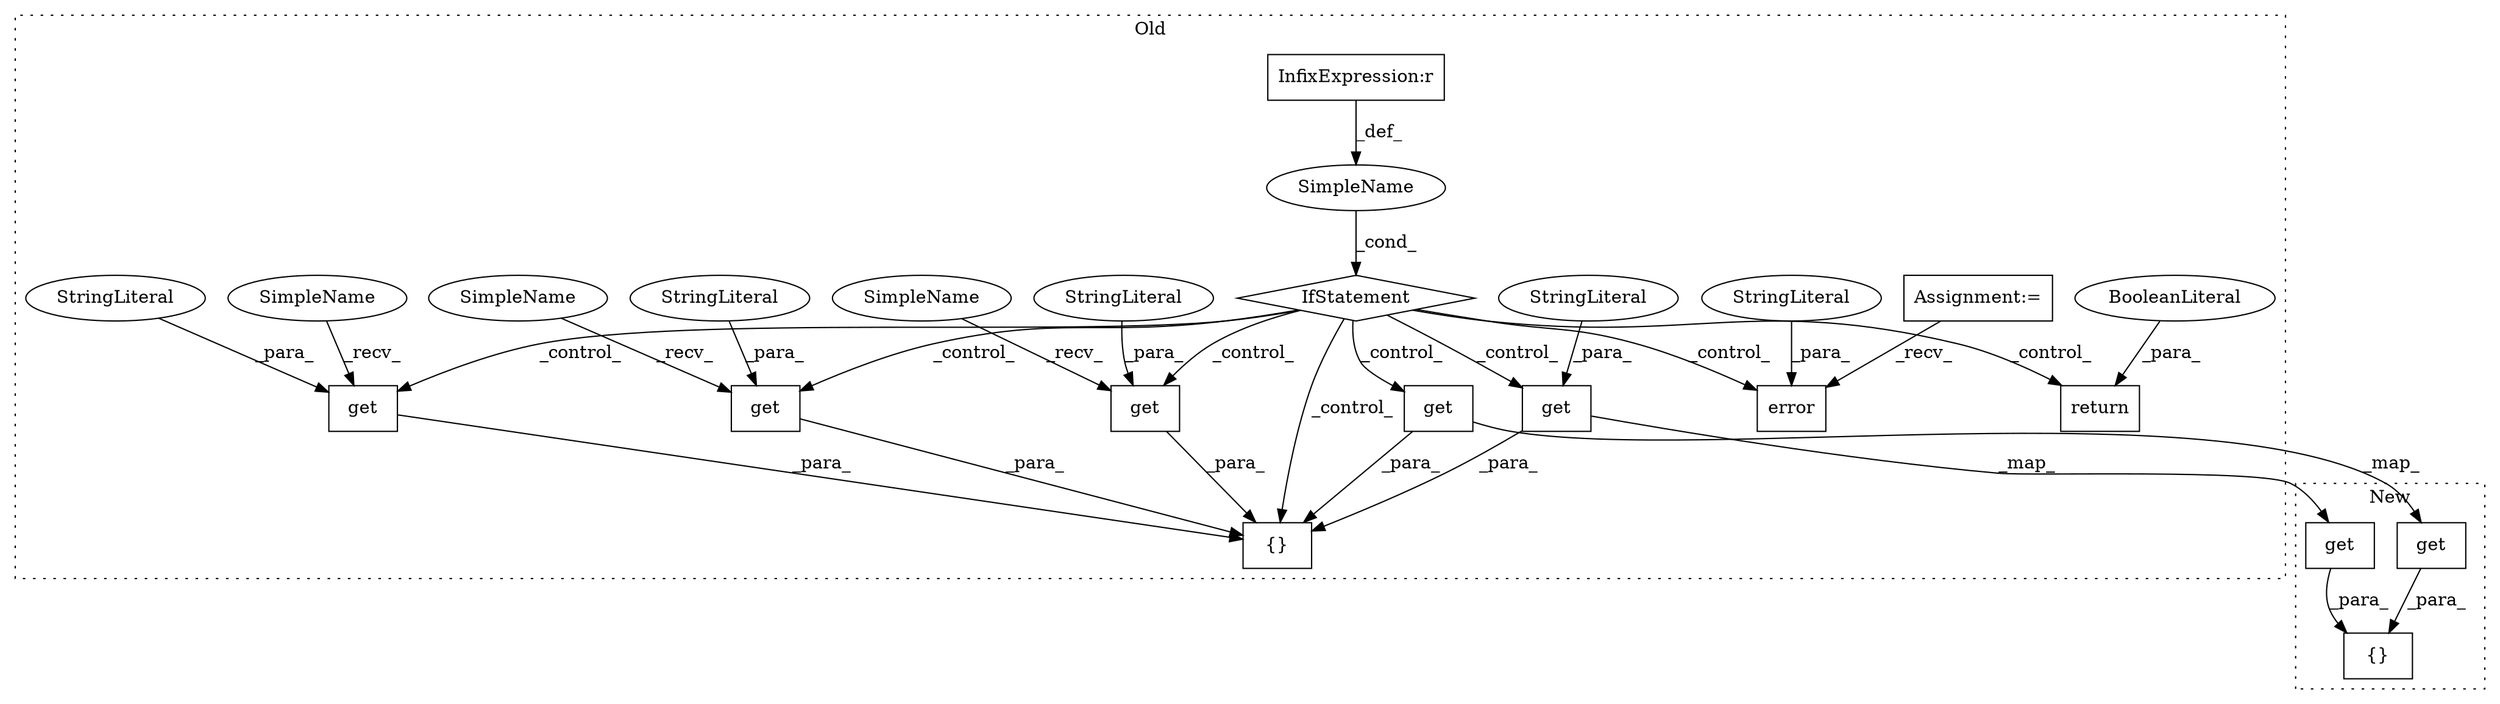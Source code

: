 digraph G {
subgraph cluster0 {
1 [label="error" a="32" s="735,783" l="6,1" shape="box"];
3 [label="StringLiteral" a="45" s="741" l="42" shape="ellipse"];
4 [label="IfStatement" a="25" s="678,717" l="4,2" shape="diamond"];
5 [label="SimpleName" a="42" s="" l="" shape="ellipse"];
6 [label="return" a="41" s="792" l="7" shape="box"];
7 [label="BooleanLiteral" a="9" s="799" l="5" shape="ellipse"];
8 [label="InfixExpression:r" a="27" s="709" l="4" shape="box"];
9 [label="{}" a="4" s="846,1189" l="1,1" shape="box"];
10 [label="Assignment:=" a="7" s="649" l="7" shape="box"];
11 [label="get" a="32" s="1068,1111" l="4,1" shape="box"];
12 [label="StringLiteral" a="45" s="1072" l="16" shape="ellipse"];
13 [label="get" a="32" s="900,917" l="4,1" shape="box"];
15 [label="get" a="32" s="984,1011" l="4,1" shape="box"];
16 [label="StringLiteral" a="45" s="988" l="8" shape="ellipse"];
17 [label="get" a="32" s="926,945" l="4,1" shape="box"];
18 [label="StringLiteral" a="45" s="930" l="15" shape="ellipse"];
19 [label="get" a="32" s="1164,1187" l="4,1" shape="box"];
21 [label="StringLiteral" a="45" s="904" l="13" shape="ellipse"];
22 [label="SimpleName" a="42" s="919" l="6" shape="ellipse"];
23 [label="SimpleName" a="42" s="977" l="6" shape="ellipse"];
24 [label="SimpleName" a="42" s="1061" l="6" shape="ellipse"];
label = "Old";
style="dotted";
}
subgraph cluster1 {
2 [label="{}" a="4" s="1902,2168" l="1,1" shape="box"];
14 [label="get" a="32" s="1942,1962" l="4,1" shape="box"];
20 [label="get" a="32" s="2143,2166" l="4,1" shape="box"];
label = "New";
style="dotted";
}
3 -> 1 [label="_para_"];
4 -> 1 [label="_control_"];
4 -> 19 [label="_control_"];
4 -> 6 [label="_control_"];
4 -> 15 [label="_control_"];
4 -> 17 [label="_control_"];
4 -> 9 [label="_control_"];
4 -> 13 [label="_control_"];
4 -> 11 [label="_control_"];
5 -> 4 [label="_cond_"];
7 -> 6 [label="_para_"];
8 -> 5 [label="_def_"];
10 -> 1 [label="_recv_"];
11 -> 9 [label="_para_"];
12 -> 11 [label="_para_"];
13 -> 14 [label="_map_"];
13 -> 9 [label="_para_"];
14 -> 2 [label="_para_"];
15 -> 9 [label="_para_"];
16 -> 15 [label="_para_"];
17 -> 9 [label="_para_"];
18 -> 17 [label="_para_"];
19 -> 9 [label="_para_"];
19 -> 20 [label="_map_"];
20 -> 2 [label="_para_"];
21 -> 13 [label="_para_"];
22 -> 17 [label="_recv_"];
23 -> 15 [label="_recv_"];
24 -> 11 [label="_recv_"];
}